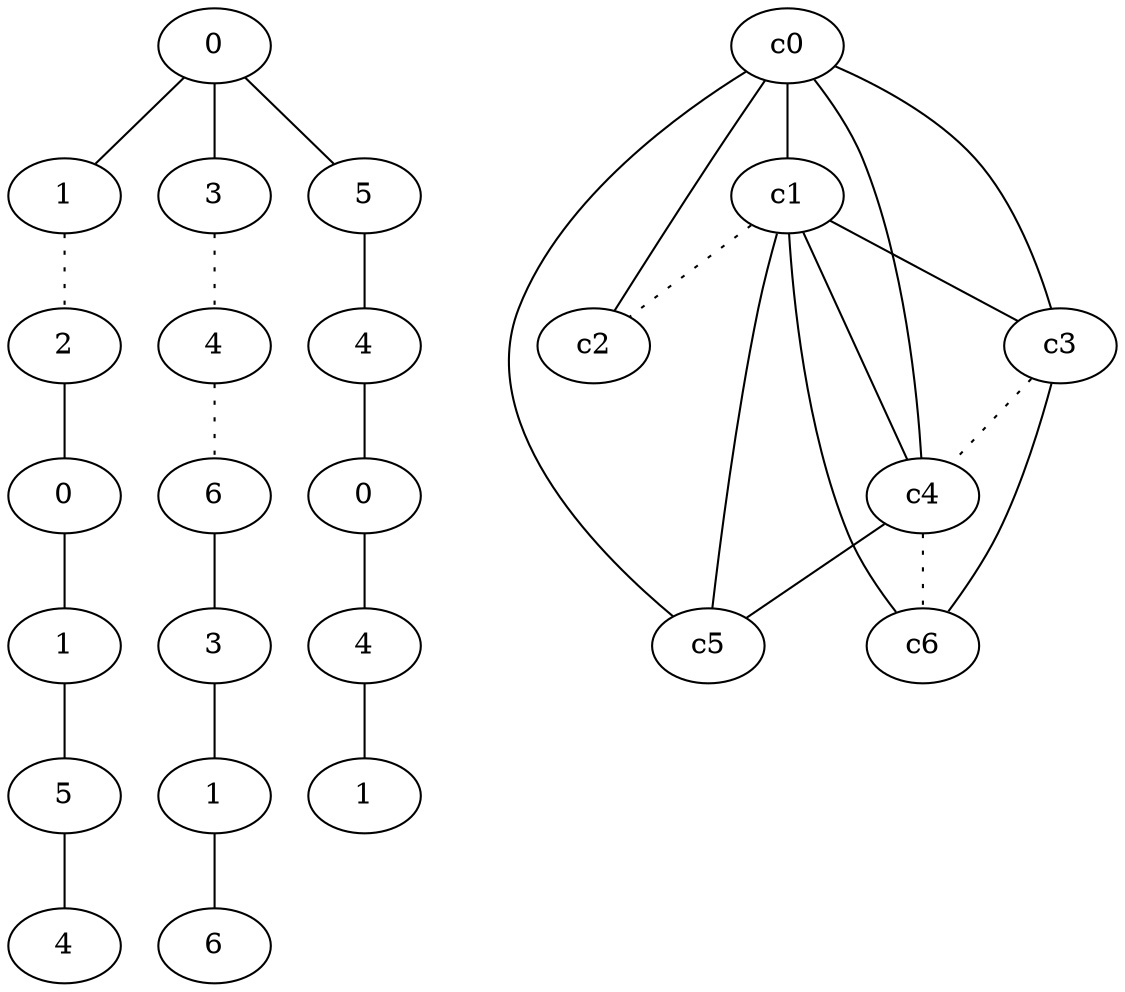 graph {
a0[label=0];
a1[label=1];
a2[label=2];
a3[label=0];
a4[label=1];
a5[label=5];
a6[label=4];
a7[label=3];
a8[label=4];
a9[label=6];
a10[label=3];
a11[label=1];
a12[label=6];
a13[label=5];
a14[label=4];
a15[label=0];
a16[label=4];
a17[label=1];
a0 -- a1;
a0 -- a7;
a0 -- a13;
a1 -- a2 [style=dotted];
a2 -- a3;
a3 -- a4;
a4 -- a5;
a5 -- a6;
a7 -- a8 [style=dotted];
a8 -- a9 [style=dotted];
a9 -- a10;
a10 -- a11;
a11 -- a12;
a13 -- a14;
a14 -- a15;
a15 -- a16;
a16 -- a17;
c0 -- c1;
c0 -- c2;
c0 -- c3;
c0 -- c4;
c0 -- c5;
c1 -- c2 [style=dotted];
c1 -- c3;
c1 -- c4;
c1 -- c5;
c1 -- c6;
c3 -- c4 [style=dotted];
c3 -- c6;
c4 -- c5;
c4 -- c6 [style=dotted];
}
